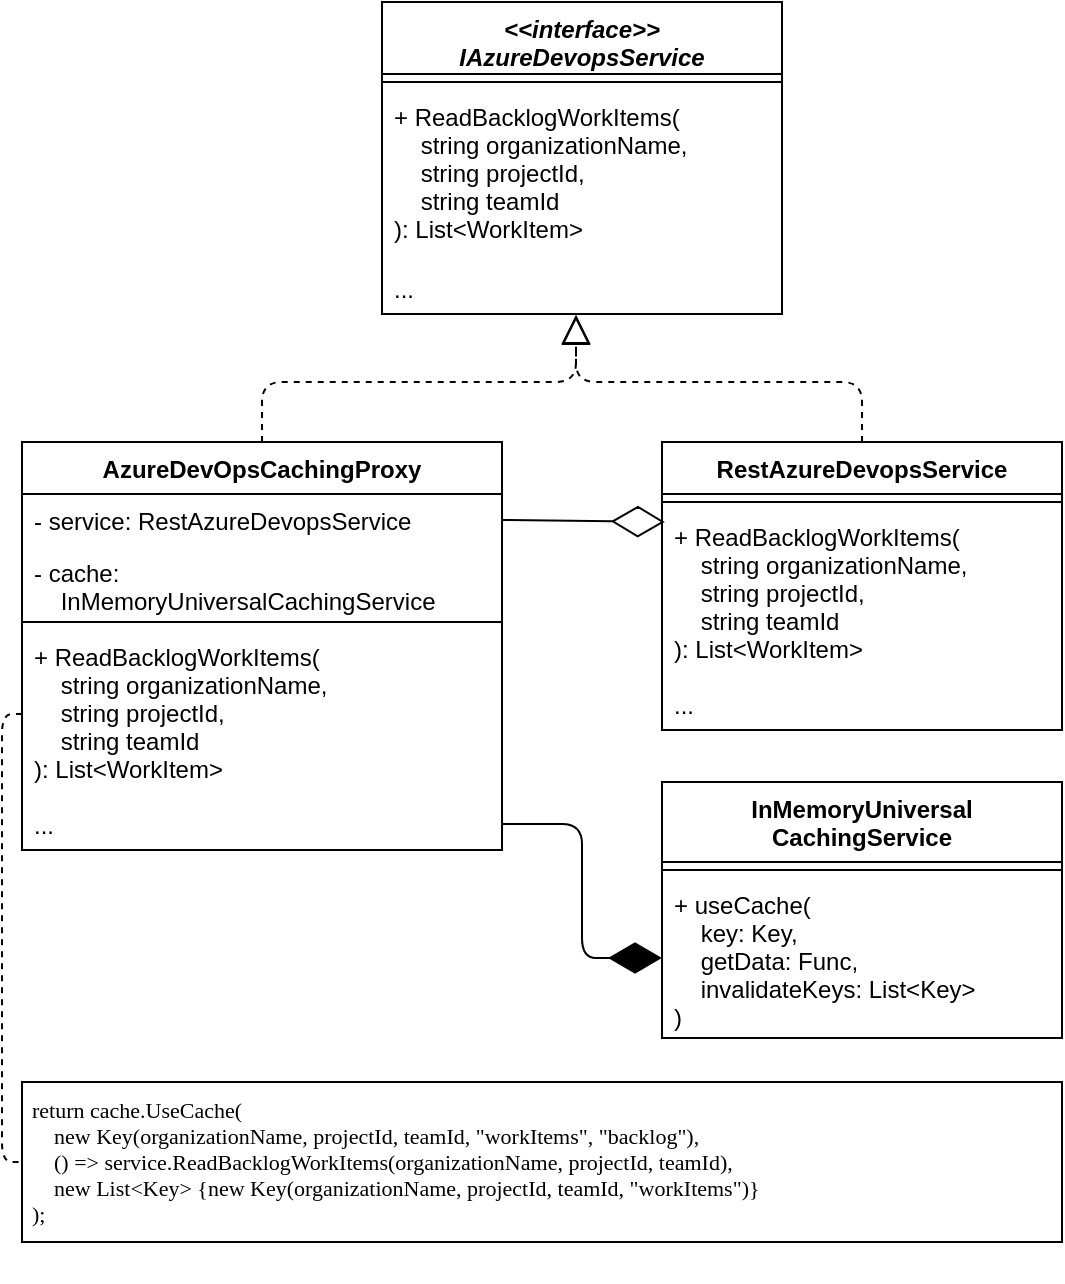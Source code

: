 <mxfile>
    <diagram id="tuk55RzkkNzAypy-lpnG" name="Page-1">
        <mxGraphModel dx="2148" dy="675" grid="1" gridSize="10" guides="1" tooltips="1" connect="1" arrows="1" fold="1" page="1" pageScale="1" pageWidth="850" pageHeight="1100" math="0" shadow="0">
            <root>
                <mxCell id="0"/>
                <mxCell id="1" parent="0"/>
                <mxCell id="2" value="&lt;&lt;interface&gt;&gt;&#10;IAzureDevopsService" style="swimlane;fontStyle=3;align=center;verticalAlign=top;childLayout=stackLayout;horizontal=1;startSize=36;horizontalStack=0;resizeParent=1;resizeParentMax=0;resizeLast=0;collapsible=1;marginBottom=0;" parent="1" vertex="1">
                    <mxGeometry x="160" y="20" width="200" height="156" as="geometry"/>
                </mxCell>
                <mxCell id="3" value="" style="line;strokeWidth=1;fillColor=none;align=left;verticalAlign=middle;spacingTop=-1;spacingLeft=3;spacingRight=3;rotatable=0;labelPosition=right;points=[];portConstraint=eastwest;strokeColor=inherit;" parent="2" vertex="1">
                    <mxGeometry y="36" width="200" height="8" as="geometry"/>
                </mxCell>
                <mxCell id="4" value="+ ReadBacklogWorkItems(&#10;    string organizationName,&#10;    string projectId,&#10;    string teamId&#10;): List&lt;WorkItem&gt;" style="text;strokeColor=none;fillColor=none;align=left;verticalAlign=top;spacingLeft=4;spacingRight=4;overflow=hidden;rotatable=0;points=[[0,0.5],[1,0.5]];portConstraint=eastwest;" parent="2" vertex="1">
                    <mxGeometry y="44" width="200" height="86" as="geometry"/>
                </mxCell>
                <mxCell id="5" value="..." style="text;strokeColor=none;fillColor=none;align=left;verticalAlign=top;spacingLeft=4;spacingRight=4;overflow=hidden;rotatable=0;points=[[0,0.5],[1,0.5]];portConstraint=eastwest;" parent="2" vertex="1">
                    <mxGeometry y="130" width="200" height="26" as="geometry"/>
                </mxCell>
                <mxCell id="6" value="RestAzureDevopsService" style="swimlane;fontStyle=1;align=center;verticalAlign=top;childLayout=stackLayout;horizontal=1;startSize=26;horizontalStack=0;resizeParent=1;resizeParentMax=0;resizeLast=0;collapsible=1;marginBottom=0;" parent="1" vertex="1">
                    <mxGeometry x="300" y="240" width="200" height="144" as="geometry"/>
                </mxCell>
                <mxCell id="9" value="" style="line;strokeWidth=1;fillColor=none;align=left;verticalAlign=middle;spacingTop=-1;spacingLeft=3;spacingRight=3;rotatable=0;labelPosition=right;points=[];portConstraint=eastwest;strokeColor=inherit;" parent="6" vertex="1">
                    <mxGeometry y="26" width="200" height="8" as="geometry"/>
                </mxCell>
                <mxCell id="10" value="+ ReadBacklogWorkItems(&#10;    string organizationName,&#10;    string projectId,&#10;    string teamId&#10;): List&lt;WorkItem&gt;" style="text;strokeColor=none;fillColor=none;align=left;verticalAlign=top;spacingLeft=4;spacingRight=4;overflow=hidden;rotatable=0;points=[[0,0.5],[1,0.5]];portConstraint=eastwest;" parent="6" vertex="1">
                    <mxGeometry y="34" width="200" height="84" as="geometry"/>
                </mxCell>
                <mxCell id="12" value="..." style="text;strokeColor=none;fillColor=none;align=left;verticalAlign=top;spacingLeft=4;spacingRight=4;overflow=hidden;rotatable=0;points=[[0,0.5],[1,0.5]];portConstraint=eastwest;" parent="6" vertex="1">
                    <mxGeometry y="118" width="200" height="26" as="geometry"/>
                </mxCell>
                <mxCell id="13" value="AzureDevOpsCachingProxy" style="swimlane;fontStyle=1;align=center;verticalAlign=top;childLayout=stackLayout;horizontal=1;startSize=26;horizontalStack=0;resizeParent=1;resizeParentMax=0;resizeLast=0;collapsible=1;marginBottom=0;" parent="1" vertex="1">
                    <mxGeometry x="-20" y="240" width="240" height="204" as="geometry"/>
                </mxCell>
                <mxCell id="28" value="- service: RestAzureDevopsService" style="text;strokeColor=none;fillColor=none;align=left;verticalAlign=top;spacingLeft=4;spacingRight=4;overflow=hidden;rotatable=0;points=[[0,0.5],[1,0.5]];portConstraint=eastwest;" parent="13" vertex="1">
                    <mxGeometry y="26" width="240" height="26" as="geometry"/>
                </mxCell>
                <mxCell id="15" value="- cache: &#10;    InMemoryUniversalCachingService" style="text;strokeColor=none;fillColor=none;align=left;verticalAlign=top;spacingLeft=4;spacingRight=4;overflow=hidden;rotatable=0;points=[[0,0.5],[1,0.5]];portConstraint=eastwest;" parent="13" vertex="1">
                    <mxGeometry y="52" width="240" height="34" as="geometry"/>
                </mxCell>
                <mxCell id="16" value="" style="line;strokeWidth=1;fillColor=none;align=left;verticalAlign=middle;spacingTop=-1;spacingLeft=3;spacingRight=3;rotatable=0;labelPosition=right;points=[];portConstraint=eastwest;strokeColor=inherit;" parent="13" vertex="1">
                    <mxGeometry y="86" width="240" height="8" as="geometry"/>
                </mxCell>
                <mxCell id="27" value="+ ReadBacklogWorkItems(&#10;    string organizationName,&#10;    string projectId,&#10;    string teamId&#10;): List&lt;WorkItem&gt;" style="text;strokeColor=none;fillColor=none;align=left;verticalAlign=top;spacingLeft=4;spacingRight=4;overflow=hidden;rotatable=0;points=[[0,0.5],[1,0.5]];portConstraint=eastwest;" parent="13" vertex="1">
                    <mxGeometry y="94" width="240" height="84" as="geometry"/>
                </mxCell>
                <mxCell id="19" value="..." style="text;strokeColor=none;fillColor=none;align=left;verticalAlign=top;spacingLeft=4;spacingRight=4;overflow=hidden;rotatable=0;points=[[0,0.5],[1,0.5]];portConstraint=eastwest;" parent="13" vertex="1">
                    <mxGeometry y="178" width="240" height="26" as="geometry"/>
                </mxCell>
                <mxCell id="20" value="InMemoryUniversal&#10;CachingService" style="swimlane;fontStyle=1;align=center;verticalAlign=top;childLayout=stackLayout;horizontal=1;startSize=40;horizontalStack=0;resizeParent=1;resizeParentMax=0;resizeLast=0;collapsible=1;marginBottom=0;" parent="1" vertex="1">
                    <mxGeometry x="300" y="410" width="200" height="128" as="geometry"/>
                </mxCell>
                <mxCell id="23" value="" style="line;strokeWidth=1;fillColor=none;align=left;verticalAlign=middle;spacingTop=-1;spacingLeft=3;spacingRight=3;rotatable=0;labelPosition=right;points=[];portConstraint=eastwest;strokeColor=inherit;" parent="20" vertex="1">
                    <mxGeometry y="40" width="200" height="8" as="geometry"/>
                </mxCell>
                <mxCell id="24" value="+ useCache(&#10;    key: Key, &#10;    getData: Func,&#10;    invalidateKeys: List&lt;Key&gt;&#10;)" style="text;strokeColor=none;fillColor=none;align=left;verticalAlign=top;spacingLeft=4;spacingRight=4;overflow=hidden;rotatable=0;points=[[0,0.5],[1,0.5]];portConstraint=eastwest;" parent="20" vertex="1">
                    <mxGeometry y="48" width="200" height="80" as="geometry"/>
                </mxCell>
                <mxCell id="31" value="" style="group" parent="1" vertex="1" connectable="0">
                    <mxGeometry x="-30" y="560" width="530" height="100" as="geometry"/>
                </mxCell>
                <mxCell id="29" value="" style="rounded=0;whiteSpace=wrap;html=1;" parent="31" vertex="1">
                    <mxGeometry x="10" width="520" height="80" as="geometry"/>
                </mxCell>
                <mxCell id="30" value="&lt;div style=&quot;font-size: 11px;&quot;&gt;&lt;font style=&quot;font-size: 11px;&quot; face=&quot;Lucida Console&quot;&gt;return cache.UseCache(&lt;/font&gt;&lt;/div&gt;&lt;div style=&quot;font-size: 11px;&quot;&gt;&lt;font style=&quot;font-size: 11px;&quot; face=&quot;Lucida Console&quot;&gt;&amp;nbsp; &amp;nbsp; new Key(organizationName, projectId, teamId, &quot;workItems&quot;, &quot;backlog&quot;),&lt;/font&gt;&lt;/div&gt;&lt;div style=&quot;font-size: 11px;&quot;&gt;&lt;font style=&quot;font-size: 11px;&quot; face=&quot;Lucida Console&quot;&gt;&amp;nbsp; &amp;nbsp; () =&amp;gt; service.ReadBacklogWorkItems(organizationName, projectId, teamId),&lt;/font&gt;&lt;/div&gt;&lt;div style=&quot;font-size: 11px;&quot;&gt;&lt;font style=&quot;font-size: 11px;&quot; face=&quot;Lucida Console&quot;&gt;&amp;nbsp; &amp;nbsp; new List&amp;lt;Key&amp;gt; {new Key(organizationName, projectId, teamId, &quot;workItems&quot;)}&lt;/font&gt;&lt;/div&gt;&lt;div style=&quot;font-size: 11px;&quot;&gt;&lt;font style=&quot;font-size: 11px;&quot; face=&quot;Lucida Console&quot;&gt;);&lt;/font&gt;&lt;/div&gt;" style="text;html=1;strokeColor=none;fillColor=none;align=left;verticalAlign=middle;whiteSpace=wrap;rounded=0;" parent="31" vertex="1">
                    <mxGeometry x="13" width="517" height="80" as="geometry"/>
                </mxCell>
                <mxCell id="33" value="" style="endArrow=none;dashed=1;html=1;fontFamily=Lucida Console;fontSize=11;exitX=0;exitY=0.5;exitDx=0;exitDy=0;edgeStyle=orthogonalEdgeStyle;entryX=0;entryY=0.5;entryDx=0;entryDy=0;" parent="1" source="27" target="29" edge="1">
                    <mxGeometry width="50" height="50" relative="1" as="geometry">
                        <mxPoint x="190" y="420" as="sourcePoint"/>
                        <mxPoint x="240" y="370" as="targetPoint"/>
                        <Array as="points">
                            <mxPoint x="-30" y="376"/>
                            <mxPoint x="-30" y="600"/>
                        </Array>
                    </mxGeometry>
                </mxCell>
                <mxCell id="34" value="" style="endArrow=diamondThin;endFill=1;endSize=24;html=1;fontFamily=Lucida Console;fontSize=11;exitX=1;exitY=0.5;exitDx=0;exitDy=0;entryX=0;entryY=0.5;entryDx=0;entryDy=0;edgeStyle=orthogonalEdgeStyle;" parent="1" source="19" target="24" edge="1">
                    <mxGeometry width="160" relative="1" as="geometry">
                        <mxPoint x="140" y="300" as="sourcePoint"/>
                        <mxPoint x="300" y="300" as="targetPoint"/>
                    </mxGeometry>
                </mxCell>
                <mxCell id="36" value="" style="endArrow=diamondThin;endFill=0;endSize=24;html=1;fontFamily=Lucida Console;fontSize=11;exitX=1;exitY=0.5;exitDx=0;exitDy=0;entryX=0.007;entryY=0.071;entryDx=0;entryDy=0;entryPerimeter=0;" parent="1" source="28" target="10" edge="1">
                    <mxGeometry width="160" relative="1" as="geometry">
                        <mxPoint x="280" y="390" as="sourcePoint"/>
                        <mxPoint x="480" y="290" as="targetPoint"/>
                    </mxGeometry>
                </mxCell>
                <mxCell id="37" value="" style="endArrow=block;dashed=1;endFill=0;endSize=12;html=1;fontFamily=Lucida Console;fontSize=11;entryX=0.485;entryY=1.013;entryDx=0;entryDy=0;entryPerimeter=0;exitX=0.5;exitY=0;exitDx=0;exitDy=0;edgeStyle=orthogonalEdgeStyle;" parent="1" source="13" target="5" edge="1">
                    <mxGeometry width="160" relative="1" as="geometry">
                        <mxPoint x="170" y="250" as="sourcePoint"/>
                        <mxPoint x="330" y="250" as="targetPoint"/>
                        <Array as="points">
                            <mxPoint x="100" y="210"/>
                            <mxPoint x="257" y="210"/>
                        </Array>
                    </mxGeometry>
                </mxCell>
                <mxCell id="38" value="" style="endArrow=block;dashed=1;endFill=0;endSize=12;html=1;fontFamily=Lucida Console;fontSize=11;exitX=0.5;exitY=0;exitDx=0;exitDy=0;edgeStyle=orthogonalEdgeStyle;entryX=0.485;entryY=1.033;entryDx=0;entryDy=0;entryPerimeter=0;" parent="1" source="6" target="5" edge="1">
                    <mxGeometry width="160" relative="1" as="geometry">
                        <mxPoint x="110.0" y="250" as="sourcePoint"/>
                        <mxPoint x="230" y="200" as="targetPoint"/>
                        <Array as="points">
                            <mxPoint x="400" y="210"/>
                            <mxPoint x="257" y="210"/>
                        </Array>
                    </mxGeometry>
                </mxCell>
            </root>
        </mxGraphModel>
    </diagram>
</mxfile>